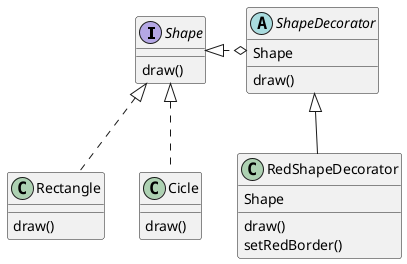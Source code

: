 @startuml
interface Shape{
    draw()
}

class Rectangle{
    draw()
}
class Cicle{
    draw()
}

Rectangle .up.|>Shape
Cicle .up.|>Shape

abstract class ShapeDecorator{
    Shape
    draw()
}
class RedShapeDecorator{
    Shape
    draw()
    setRedBorder()
}

ShapeDecorator o.left.|>Shape
RedShapeDecorator -up-|>ShapeDecorator
@enduml